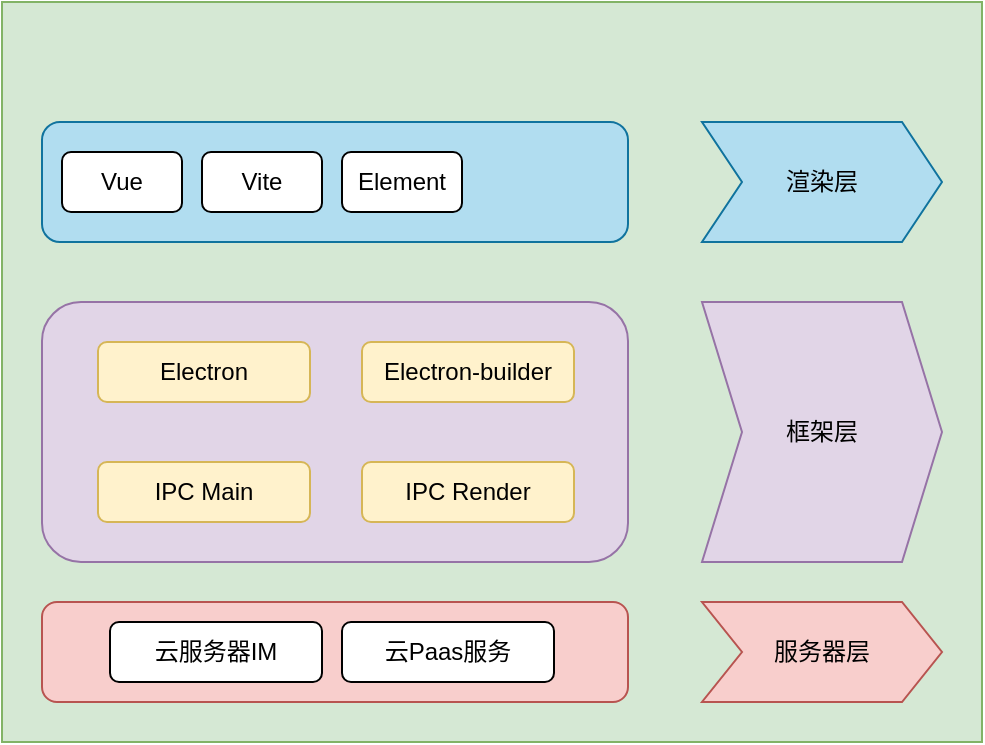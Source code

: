 <mxfile version="21.3.5" type="github">
  <diagram name="第 1 页" id="nkKFOPss-8CRhdRxjxcX">
    <mxGraphModel dx="760" dy="426" grid="1" gridSize="10" guides="1" tooltips="1" connect="1" arrows="1" fold="1" page="1" pageScale="1" pageWidth="827" pageHeight="1169" math="0" shadow="0">
      <root>
        <mxCell id="0" />
        <mxCell id="1" parent="0" />
        <mxCell id="2UQits-GJqBjEGgYUCRo-6" value="" style="rounded=0;whiteSpace=wrap;html=1;fillColor=#d5e8d4;strokeColor=#82b366;" vertex="1" parent="1">
          <mxGeometry x="260" y="60" width="490" height="370" as="geometry" />
        </mxCell>
        <mxCell id="2UQits-GJqBjEGgYUCRo-4" value="" style="rounded=1;whiteSpace=wrap;html=1;fillColor=#f8cecc;strokeColor=#b85450;" vertex="1" parent="1">
          <mxGeometry x="280" y="360" width="293" height="50" as="geometry" />
        </mxCell>
        <mxCell id="2UQits-GJqBjEGgYUCRo-2" value="云服务器IM" style="rounded=1;whiteSpace=wrap;html=1;" vertex="1" parent="1">
          <mxGeometry x="314" y="370" width="106" height="30" as="geometry" />
        </mxCell>
        <mxCell id="2UQits-GJqBjEGgYUCRo-3" value="云Paas服务" style="rounded=1;whiteSpace=wrap;html=1;" vertex="1" parent="1">
          <mxGeometry x="430" y="370" width="106" height="30" as="geometry" />
        </mxCell>
        <mxCell id="2UQits-GJqBjEGgYUCRo-5" value="服务器层" style="shape=step;perimeter=stepPerimeter;whiteSpace=wrap;html=1;fixedSize=1;fillColor=#f8cecc;strokeColor=#b85450;" vertex="1" parent="1">
          <mxGeometry x="610" y="360" width="120" height="50" as="geometry" />
        </mxCell>
        <mxCell id="2UQits-GJqBjEGgYUCRo-7" value="框架层" style="shape=step;perimeter=stepPerimeter;whiteSpace=wrap;html=1;fixedSize=1;fillColor=#e1d5e7;strokeColor=#9673a6;" vertex="1" parent="1">
          <mxGeometry x="610" y="210" width="120" height="130" as="geometry" />
        </mxCell>
        <mxCell id="2UQits-GJqBjEGgYUCRo-9" value="" style="rounded=1;whiteSpace=wrap;html=1;fillColor=#e1d5e7;strokeColor=#9673a6;" vertex="1" parent="1">
          <mxGeometry x="280" y="210" width="293" height="130" as="geometry" />
        </mxCell>
        <mxCell id="2UQits-GJqBjEGgYUCRo-10" value="Electron" style="rounded=1;whiteSpace=wrap;html=1;fillColor=#fff2cc;strokeColor=#d6b656;" vertex="1" parent="1">
          <mxGeometry x="308" y="230" width="106" height="30" as="geometry" />
        </mxCell>
        <mxCell id="2UQits-GJqBjEGgYUCRo-11" value="Electron-builder" style="rounded=1;whiteSpace=wrap;html=1;fillColor=#fff2cc;strokeColor=#d6b656;" vertex="1" parent="1">
          <mxGeometry x="440" y="230" width="106" height="30" as="geometry" />
        </mxCell>
        <mxCell id="2UQits-GJqBjEGgYUCRo-12" value="IPC Main" style="rounded=1;whiteSpace=wrap;html=1;fillColor=#fff2cc;strokeColor=#d6b656;" vertex="1" parent="1">
          <mxGeometry x="308" y="290" width="106" height="30" as="geometry" />
        </mxCell>
        <mxCell id="2UQits-GJqBjEGgYUCRo-13" value="IPC Render" style="rounded=1;whiteSpace=wrap;html=1;fillColor=#fff2cc;strokeColor=#d6b656;" vertex="1" parent="1">
          <mxGeometry x="440" y="290" width="106" height="30" as="geometry" />
        </mxCell>
        <mxCell id="2UQits-GJqBjEGgYUCRo-14" value="渲染层" style="shape=step;perimeter=stepPerimeter;whiteSpace=wrap;html=1;fixedSize=1;fillColor=#b1ddf0;strokeColor=#10739e;" vertex="1" parent="1">
          <mxGeometry x="610" y="120" width="120" height="60" as="geometry" />
        </mxCell>
        <mxCell id="2UQits-GJqBjEGgYUCRo-15" value="" style="rounded=1;whiteSpace=wrap;html=1;fillColor=#b1ddf0;strokeColor=#10739e;" vertex="1" parent="1">
          <mxGeometry x="280" y="120" width="293" height="60" as="geometry" />
        </mxCell>
        <mxCell id="2UQits-GJqBjEGgYUCRo-16" value="Vue" style="rounded=1;whiteSpace=wrap;html=1;" vertex="1" parent="1">
          <mxGeometry x="290" y="135" width="60" height="30" as="geometry" />
        </mxCell>
        <mxCell id="2UQits-GJqBjEGgYUCRo-17" value="Vite" style="rounded=1;whiteSpace=wrap;html=1;" vertex="1" parent="1">
          <mxGeometry x="360" y="135" width="60" height="30" as="geometry" />
        </mxCell>
        <mxCell id="2UQits-GJqBjEGgYUCRo-18" value="Element" style="rounded=1;whiteSpace=wrap;html=1;" vertex="1" parent="1">
          <mxGeometry x="430" y="135" width="60" height="30" as="geometry" />
        </mxCell>
      </root>
    </mxGraphModel>
  </diagram>
</mxfile>
